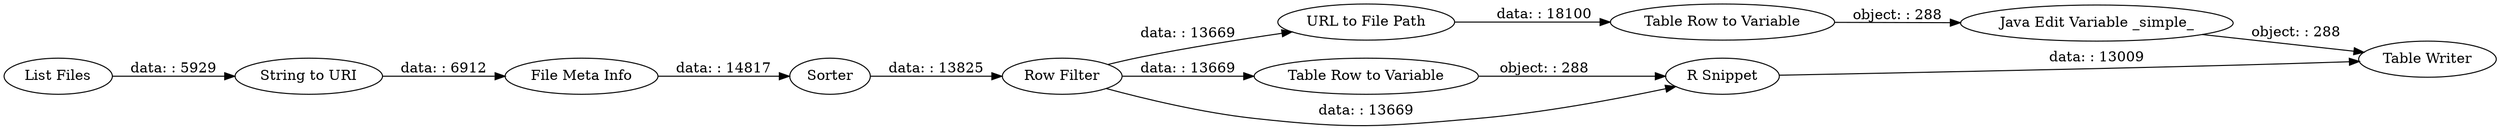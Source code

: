 digraph {
	"-4153232524416177222_24" [label="Table Row to Variable"]
	"-4153232524416177222_19" [label="Row Filter"]
	"-4153232524416177222_15" [label="List Files"]
	"-4153232524416177222_17" [label="String to URI"]
	"-4153232524416177222_23" [label="URL to File Path"]
	"-4153232524416177222_18" [label=Sorter]
	"-4153232524416177222_16" [label="File Meta Info"]
	"-4153232524416177222_25" [label="Java Edit Variable _simple_"]
	"-4153232524416177222_26" [label="Table Writer"]
	"-4153232524416177222_21" [label="Table Row to Variable"]
	"-4153232524416177222_20" [label="R Snippet"]
	"-4153232524416177222_15" -> "-4153232524416177222_17" [label="data: : 5929"]
	"-4153232524416177222_19" -> "-4153232524416177222_23" [label="data: : 13669"]
	"-4153232524416177222_20" -> "-4153232524416177222_26" [label="data: : 13009"]
	"-4153232524416177222_24" -> "-4153232524416177222_25" [label="object: : 288"]
	"-4153232524416177222_18" -> "-4153232524416177222_19" [label="data: : 13825"]
	"-4153232524416177222_19" -> "-4153232524416177222_21" [label="data: : 13669"]
	"-4153232524416177222_19" -> "-4153232524416177222_20" [label="data: : 13669"]
	"-4153232524416177222_21" -> "-4153232524416177222_20" [label="object: : 288"]
	"-4153232524416177222_23" -> "-4153232524416177222_24" [label="data: : 18100"]
	"-4153232524416177222_16" -> "-4153232524416177222_18" [label="data: : 14817"]
	"-4153232524416177222_25" -> "-4153232524416177222_26" [label="object: : 288"]
	"-4153232524416177222_17" -> "-4153232524416177222_16" [label="data: : 6912"]
	rankdir=LR
}
